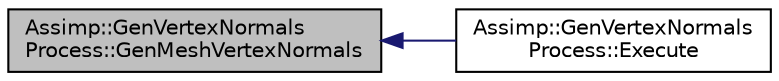 digraph "Assimp::GenVertexNormalsProcess::GenMeshVertexNormals"
{
  edge [fontname="Helvetica",fontsize="10",labelfontname="Helvetica",labelfontsize="10"];
  node [fontname="Helvetica",fontsize="10",shape=record];
  rankdir="LR";
  Node1 [label="Assimp::GenVertexNormals\lProcess::GenMeshVertexNormals",height=0.2,width=0.4,color="black", fillcolor="grey75", style="filled", fontcolor="black"];
  Node1 -> Node2 [dir="back",color="midnightblue",fontsize="10",style="solid"];
  Node2 [label="Assimp::GenVertexNormals\lProcess::Execute",height=0.2,width=0.4,color="black", fillcolor="white", style="filled",URL="$class_assimp_1_1_gen_vertex_normals_process.html#a2514a574f19838ebb9aa7c539d16ebe2"];
}
